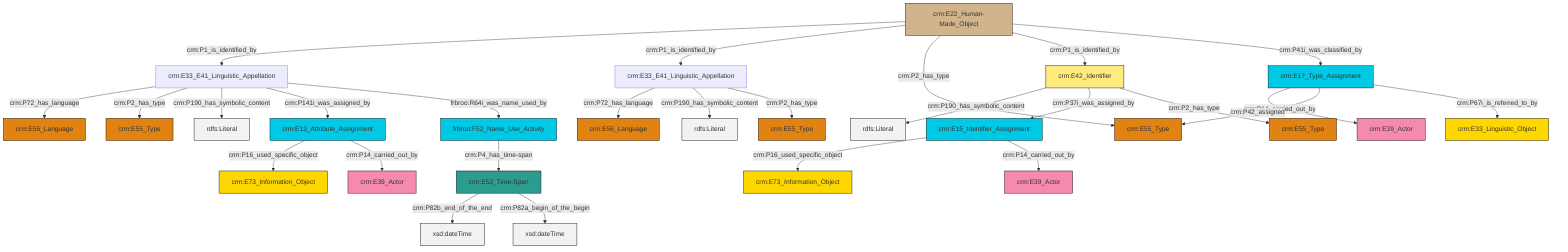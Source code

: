 graph TD
classDef Literal fill:#f2f2f2,stroke:#000000;
classDef CRM_Entity fill:#FFFFFF,stroke:#000000;
classDef Temporal_Entity fill:#00C9E6, stroke:#000000;
classDef Type fill:#E18312, stroke:#000000;
classDef Time-Span fill:#2C9C91, stroke:#000000;
classDef Appellation fill:#FFEB7F, stroke:#000000;
classDef Place fill:#008836, stroke:#000000;
classDef Persistent_Item fill:#B266B2, stroke:#000000;
classDef Conceptual_Object fill:#FFD700, stroke:#000000;
classDef Physical_Thing fill:#D2B48C, stroke:#000000;
classDef Actor fill:#f58aad, stroke:#000000;
classDef PC_Classes fill:#4ce600, stroke:#000000;
classDef Multi fill:#cccccc,stroke:#000000;

0["crm:E33_E41_Linguistic_Appellation"]:::Default -->|crm:P72_has_language| 1["crm:E56_Language"]:::Type
4["crm:E33_E41_Linguistic_Appellation"]:::Default -->|crm:P72_has_language| 5["crm:E56_Language"]:::Type
0["crm:E33_E41_Linguistic_Appellation"]:::Default -->|crm:P2_has_type| 6["crm:E55_Type"]:::Type
7["crm:E42_Identifier"]:::Appellation -->|crm:P190_has_symbolic_content| 8[rdfs:Literal]:::Literal
4["crm:E33_E41_Linguistic_Appellation"]:::Default -->|crm:P190_has_symbolic_content| 11[rdfs:Literal]:::Literal
17["crm:E22_Human-Made_Object"]:::Physical_Thing -->|crm:P1_is_identified_by| 0["crm:E33_E41_Linguistic_Appellation"]:::Default
19["frbroo:F52_Name_Use_Activity"]:::Temporal_Entity -->|crm:P4_has_time-span| 20["crm:E52_Time-Span"]:::Time-Span
20["crm:E52_Time-Span"]:::Time-Span -->|crm:P82b_end_of_the_end| 21[xsd:dateTime]:::Literal
23["crm:E15_Identifier_Assignment"]:::Temporal_Entity -->|crm:P16_used_specific_object| 9["crm:E73_Information_Object"]:::Conceptual_Object
7["crm:E42_Identifier"]:::Appellation -->|crm:P37i_was_assigned_by| 23["crm:E15_Identifier_Assignment"]:::Temporal_Entity
17["crm:E22_Human-Made_Object"]:::Physical_Thing -->|crm:P1_is_identified_by| 4["crm:E33_E41_Linguistic_Appellation"]:::Default
28["crm:E17_Type_Assignment"]:::Temporal_Entity -->|crm:P14_carried_out_by| 29["crm:E39_Actor"]:::Actor
14["crm:E13_Attribute_Assignment"]:::Temporal_Entity -->|crm:P16_used_specific_object| 24["crm:E73_Information_Object"]:::Conceptual_Object
4["crm:E33_E41_Linguistic_Appellation"]:::Default -->|crm:P2_has_type| 26["crm:E55_Type"]:::Type
17["crm:E22_Human-Made_Object"]:::Physical_Thing -->|crm:P2_has_type| 31["crm:E55_Type"]:::Type
23["crm:E15_Identifier_Assignment"]:::Temporal_Entity -->|crm:P14_carried_out_by| 35["crm:E39_Actor"]:::Actor
0["crm:E33_E41_Linguistic_Appellation"]:::Default -->|crm:P190_has_symbolic_content| 36[rdfs:Literal]:::Literal
17["crm:E22_Human-Made_Object"]:::Physical_Thing -->|crm:P1_is_identified_by| 7["crm:E42_Identifier"]:::Appellation
0["crm:E33_E41_Linguistic_Appellation"]:::Default -->|crm:P141i_was_assigned_by| 14["crm:E13_Attribute_Assignment"]:::Temporal_Entity
14["crm:E13_Attribute_Assignment"]:::Temporal_Entity -->|crm:P14_carried_out_by| 2["crm:E39_Actor"]:::Actor
7["crm:E42_Identifier"]:::Appellation -->|crm:P2_has_type| 12["crm:E55_Type"]:::Type
0["crm:E33_E41_Linguistic_Appellation"]:::Default -->|frbroo:R64i_was_name_used_by| 19["frbroo:F52_Name_Use_Activity"]:::Temporal_Entity
28["crm:E17_Type_Assignment"]:::Temporal_Entity -->|crm:P42_assigned| 31["crm:E55_Type"]:::Type
28["crm:E17_Type_Assignment"]:::Temporal_Entity -->|crm:P67i_is_referred_to_by| 43["crm:E33_Linguistic_Object"]:::Conceptual_Object
20["crm:E52_Time-Span"]:::Time-Span -->|crm:P82a_begin_of_the_begin| 44[xsd:dateTime]:::Literal
17["crm:E22_Human-Made_Object"]:::Physical_Thing -->|crm:P41i_was_classified_by| 28["crm:E17_Type_Assignment"]:::Temporal_Entity